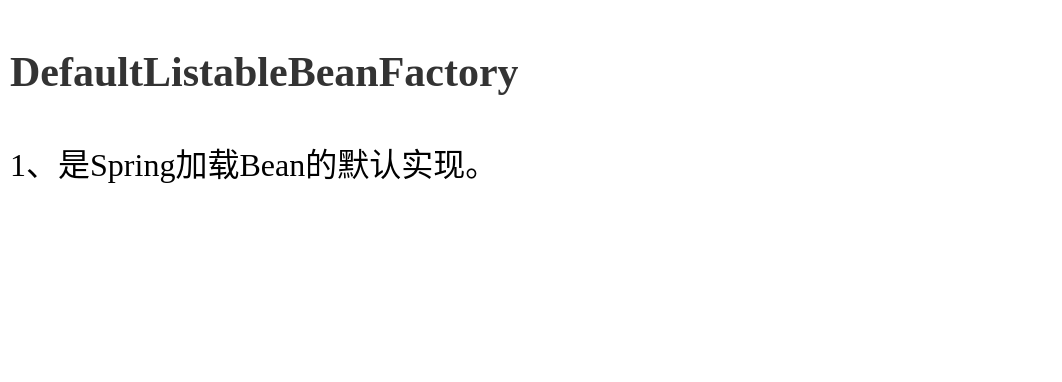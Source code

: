 <mxfile version="13.6.5" type="device"><diagram id="V-9hJbhy0_xRpBhgwouz" name="Page-1"><mxGraphModel dx="1422" dy="1931" grid="1" gridSize="10" guides="1" tooltips="1" connect="1" arrows="1" fold="1" page="1" pageScale="1" pageWidth="827" pageHeight="1169" math="0" shadow="0"><root><mxCell id="0"/><mxCell id="1" parent="0"/><mxCell id="Sc_AdY0xI0U8Q80VW9Ph-3" value="&lt;h2 style=&quot;text-align: center ; margin: 20px 0px ; padding: 0px ; font-size: 21px ; line-height: 1.5 ; color: rgb(51 , 51 , 51) ; background-color: rgb(255 , 255 , 255)&quot;&gt;&lt;font face=&quot;Times New Roman&quot;&gt;DefaultListableBeanFactory&lt;/font&gt;&lt;/h2&gt;&lt;div&gt;&lt;font style=&quot;font-size: 16px&quot; face=&quot;楷体&quot;&gt;1、是&lt;/font&gt;&lt;font style=&quot;font-size: 16px&quot; face=&quot;Times New Roman&quot;&gt;Spring&lt;/font&gt;&lt;font style=&quot;font-size: 16px&quot; face=&quot;楷体&quot;&gt;加载&lt;/font&gt;&lt;font style=&quot;font-size: 16px&quot; face=&quot;Times New Roman&quot;&gt;Bean&lt;/font&gt;&lt;font style=&quot;font-size: 16px&quot; face=&quot;楷体&quot;&gt;的默认实现。&lt;/font&gt;&lt;/div&gt;" style="text;html=1;strokeColor=none;fillColor=none;spacing=5;spacingTop=-20;whiteSpace=wrap;overflow=hidden;rounded=0;" vertex="1" parent="1"><mxGeometry x="30" y="-1140" width="530" height="180" as="geometry"/></mxCell></root></mxGraphModel></diagram></mxfile>